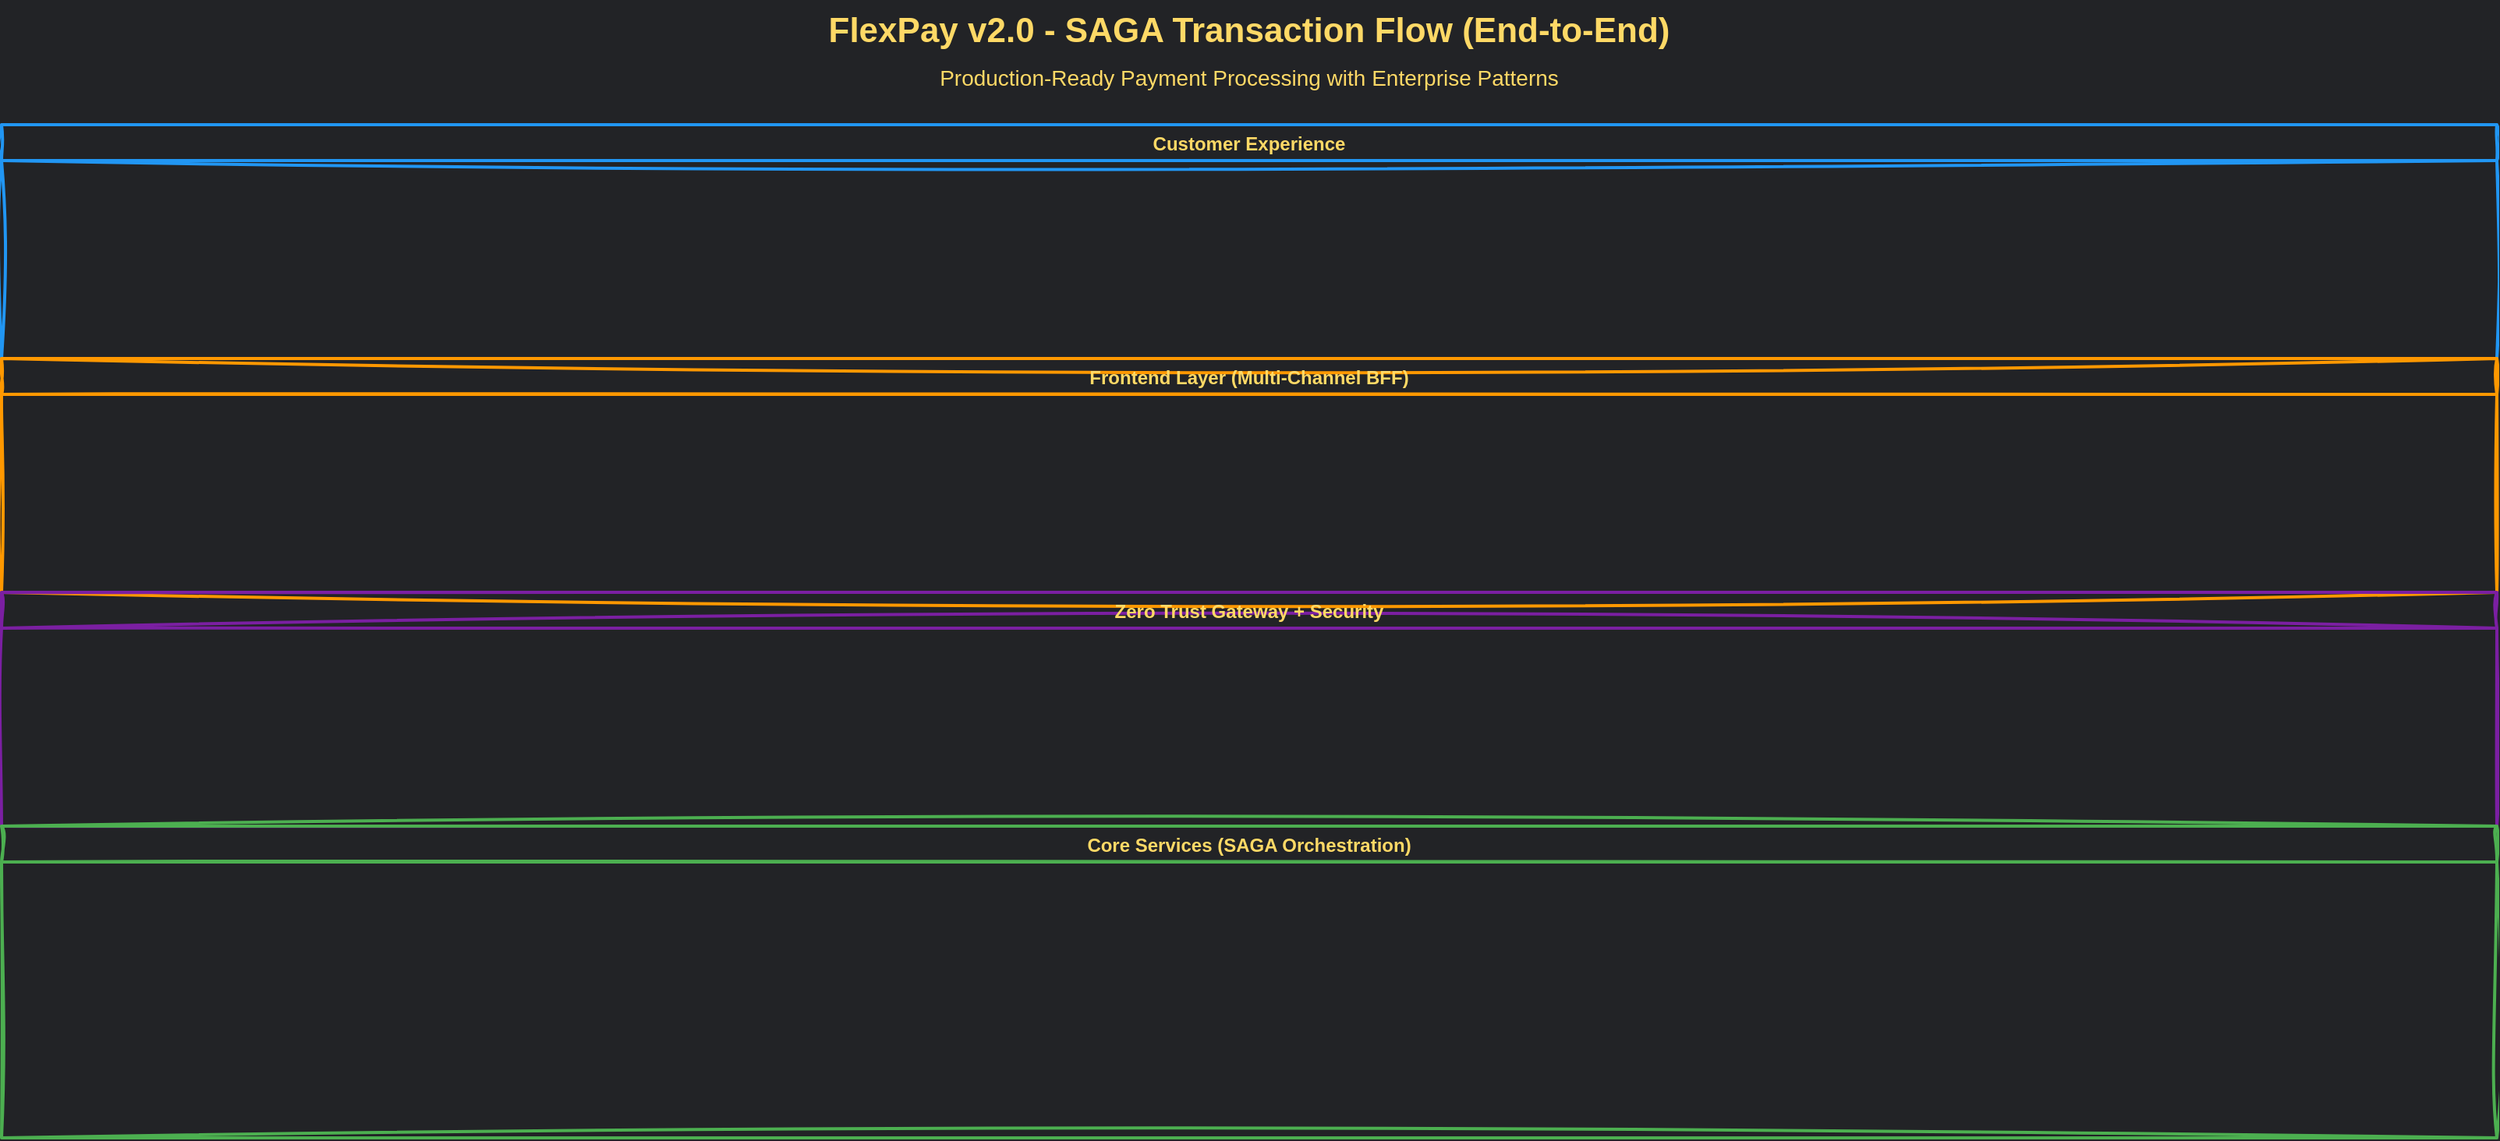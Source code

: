 <mxfile version="24.7.17" type="device">
  <diagram name="Transaction-Flow-v2" id="transaction_flow_v2">
    <mxGraphModel dx="1800" dy="1200" grid="0" gridSize="10" guides="1" tooltips="1" connect="1" arrows="1" fold="1" page="1" pageScale="1" pageWidth="1800" pageHeight="1400" background="light-dark(#222326, #121212)" math="0" shadow="0">
      <root>
        <mxCell id="0" />
        <mxCell id="1" parent="0" />

        <!-- Title -->
        <mxCell id="title" value="FlexPay v2.0 - SAGA Transaction Flow (End-to-End)" style="text;html=1;strokeColor=none;fillColor=none;align=center;verticalAlign=middle;whiteSpace=wrap;rounded=0;fontSize=22;fontStyle=1;fontColor=#FFD966;sketch=1;curveFitting=1;jiggle=2;" vertex="1" parent="1">
          <mxGeometry x="500" y="20" width="800" height="40" as="geometry" />
        </mxCell>

        <mxCell id="subtitle" value="Production-Ready Payment Processing with Enterprise Patterns" style="text;html=1;strokeColor=none;fillColor=none;align=center;verticalAlign=middle;whiteSpace=wrap;rounded=0;fontSize=14;fontColor=#FFD966;sketch=1;curveFitting=1;jiggle=2;" vertex="1" parent="1">
          <mxGeometry x="500" y="60" width="800" height="20" as="geometry" />
        </mxCell>

        <!-- Swimlanes -->
        <mxCell id="customer_lane" value="Customer Experience" style="swimlane;fillColor=none;strokeColor=#2196f3;strokeWidth=2;fontColor=#FFD966;sketch=1;curveFitting=1;jiggle=2;" vertex="1" parent="1">
          <mxGeometry x="100" y="100" width="1600" height="150" as="geometry" />
        </mxCell>

        <mxCell id="frontend_lane" value="Frontend Layer (Multi-Channel BFF)" style="swimlane;fillColor=none;strokeColor=#ff9800;strokeWidth=2;fontColor=#FFD966;sketch=1;curveFitting=1;jiggle=2;" vertex="1" parent="1">
          <mxGeometry x="100" y="250" width="1600" height="150" as="geometry" />
        </mxCell>

        <mxCell id="zerotrust_lane" value="Zero Trust Gateway + Security" style="swimlane;fillColor=none;strokeColor=#7b1fa2;strokeWidth=2;fontColor=#FFD966;sketch=1;curveFitting=1;jiggle=2;" vertex="1" parent="1">
          <mxGeometry x="100" y="400" width="1600" height="150" as="geometry" />
        </mxCell>

        <mxCell id="services_lane" value="Core Services (SAGA Orchestration)" style="swimlane;fillColor=none;strokeColor=#4caf50;strokeWidth=2;fontColor=#FFD966;sketch=1;curveFitting=1;jiggle=2;" vertex="1" parent="1">
          <mxGeometry x="100" y="550" width="1600" height="200" as="geometry" />
        </mxCell>

        <mxCell id="events_lane" value="Event Streaming & Async Processing" style="swimlane;fillColor=none;strokeColor=#c2185b;strokeWidth=2;fontColor=#FFD966;sketch=1;curveFitting=1;jiggle=2;" vertex="1" parent="1">
          <mxGeometry x="100" y="750" width="1600" height="150" as="geometry" />
        </mxCell>

        <mxCell id="external_lane" value="External Systems & Networks" style="swimlane;fillColor=none;strokeColor=#ff5722;strokeWidth=2;fontColor=#FFD966;sketch=1;curveFitting=1;jiggle=2;" vertex="1" parent="1">
          <mxGeometry x="100" y="900" width="1600" height="200" as="geometry" />
        </mxCell>

        <mxCell id="observability_lane" value="Observability & Incident Response" style="swimlane;fillColor=none;strokeColor=#795548;strokeWidth=2;fontColor=#FFD966;sketch=1;curveFitting=1;jiggle=2;" vertex="1" parent="1">
          <mxGeometry x="100" y="1100" width="1600" height="120" as="geometry" />
        </mxCell>

        <!-- Customer Experience Layer -->
        <mxCell id="customer_action" value="&lt;b&gt;1. Customer&lt;/b&gt;&lt;br/&gt;Initiates Payment&lt;br/&gt;Card/PIX/Boleto" style="rounded=1;whiteSpace=wrap;html=1;fillColor=#2196f3;fontColor=#FFD966;align=center;sketch=1;curveFitting=1;jiggle=2;" vertex="1" parent="1">
          <mxGeometry x="150" y="140" width="130" height="70" as="geometry" />
        </mxCell>

        <mxCell id="payment_confirmation" value="&lt;b&gt;12. Payment&lt;/b&gt;&lt;br/&gt;Confirmation&lt;br/&gt;Real-time status" style="rounded=1;whiteSpace=wrap;html=1;fillColor=#2196f3;fontColor=#FFD966;align=center;sketch=1;curveFitting=1;jiggle=2;" vertex="1" parent="1">
          <mxGeometry x="1520" y="140" width="130" height="70" as="geometry" />
        </mxCell>

        <!-- Frontend Layer -->
        <mxCell id="checkout_widget" value="&lt;b&gt;2. Checkout&lt;/b&gt;&lt;br/&gt;Widget/SDK&lt;br/&gt;PCI-compliant" style="rounded=1;whiteSpace=wrap;html=1;fillColor=#ff9800;fontColor=#FFD966;align=center;sketch=1;curveFitting=1;jiggle=2;" vertex="1" parent="1">
          <mxGeometry x="150" y="290" width="130" height="70" as="geometry" />
        </mxCell>

        <mxCell id="checkout_bff" value="&lt;b&gt;3. Checkout BFF&lt;/b&gt;&lt;br/&gt;TypeScript&lt;br/&gt;Optimized API" style="rounded=1;whiteSpace=wrap;html=1;fillColor=#ff9800;fontColor=#FFD966;align=center;sketch=1;curveFitting=1;jiggle=2;" vertex="1" parent="1">
          <mxGeometry x="320" y="290" width="130" height="70" as="geometry" />
        </mxCell>

        <mxCell id="merchant_notification" value="&lt;b&gt;11. Merchant&lt;/b&gt;&lt;br/&gt;Dashboard&lt;br/&gt;Real-time update" style="rounded=1;whiteSpace=wrap;html=1;fillColor=#ff9800;fontColor=#FFD966;align=center;sketch=1;curveFitting=1;jiggle=2;" vertex="1" parent="1">
          <mxGeometry x="1350" y="290" width="130" height="70" as="geometry" />
        </mxCell>

        <!-- Zero Trust Gateway -->
        <mxCell id="kong_gateway" value="&lt;b&gt;4. Kong Gateway&lt;/b&gt;&lt;br/&gt;Rate limiting&lt;br/&gt;Circuit breakers" style="rounded=1;whiteSpace=wrap;html=1;fillColor=#7b1fa2;fontColor=#FFD966;align=center;sketch=1;curveFitting=1;jiggle=2;" vertex="1" parent="1">
          <mxGeometry x="150" y="440" width="130" height="70" as="geometry" />
        </mxCell>

        <mxCell id="auth0_sso" value="&lt;b&gt;Auth0 + JWT&lt;/b&gt;&lt;br/&gt;Validation&lt;br/&gt;Enterprise SSO" style="rounded=1;whiteSpace=wrap;html=1;fillColor=#7b1fa2;fontColor=#FFD966;align=center;sketch=1;curveFitting=1;jiggle=2;" vertex="1" parent="1">
          <mxGeometry x="320" y="440" width="130" height="70" as="geometry" />
        </mxCell>

        <mxCell id="pci_vault" value="&lt;b&gt;PCI Vault&lt;/b&gt;&lt;br/&gt;Tokenization&lt;br/&gt;Secure isolation" style="rounded=1;whiteSpace=wrap;html=1;fillColor=#d32f2f;fontColor=#FFD966;align=center;sketch=1;curveFitting=1;jiggle=2;" vertex="1" parent="1">
          <mxGeometry x="490" y="440" width="130" height="70" as="geometry" />
        </mxCell>

        <!-- Core Services (SAGA) -->
        <mxCell id="saga_orchestrator" value="&lt;b&gt;5. SAGA Engine&lt;/b&gt;&lt;br/&gt;Transaction coordinator&lt;br/&gt;State machine" style="rounded=1;whiteSpace=wrap;html=1;fillColor=#4caf50;fontColor=#FFD966;align=center;sketch=1;curveFitting=1;jiggle=2;" vertex="1" parent="1">
          <mxGeometry x="150" y="590" width="130" height="70" as="geometry" />
        </mxCell>

        <mxCell id="payment_service" value="&lt;b&gt;6. Payment Service&lt;/b&gt;&lt;br/&gt;Java Spring Boot&lt;br/&gt;Multi-rail routing" style="rounded=1;whiteSpace=wrap;html=1;fillColor=#4caf50;fontColor=#FFD966;align=center;sketch=1;curveFitting=1;jiggle=2;" vertex="1" parent="1">
          <mxGeometry x="320" y="590" width="130" height="70" as="geometry" />
        </mxCell>

        <mxCell id="fraud_ml" value="&lt;b&gt;7. Fraud ML&lt;/b&gt;&lt;br/&gt;Python FastAPI&lt;br/&gt;Real-time scoring" style="rounded=1;whiteSpace=wrap;html=1;fillColor=#4caf50;fontColor=#FFD966;align=center;sketch=1;curveFitting=1;jiggle=2;" vertex="1" parent="1">
          <mxGeometry x="490" y="590" width="130" height="70" as="geometry" />
        </mxCell>

        <mxCell id="clearing_service" value="&lt;b&gt;8. Clearing Service&lt;/b&gt;&lt;br/&gt;Java Spring Boot&lt;br/&gt;TCR processing" style="rounded=1;whiteSpace=wrap;html=1;fillColor=#4caf50;fontColor=#FFD966;align=center;sketch=1;curveFitting=1;jiggle=2;" vertex="1" parent="1">
          <mxGeometry x="660" y="590" width="130" height="70" as="geometry" />
        </mxCell>

        <mxCell id="network_adapters" value="&lt;b&gt;Network Adapters&lt;/b&gt;&lt;br/&gt;Java jPOS&lt;br/&gt;ISO8583 dynamic" style="rounded=1;whiteSpace=wrap;html=1;fillColor=#4caf50;fontColor=#FFD966;align=center;sketch=1;curveFitting=1;jiggle=2;" vertex="1" parent="1">
          <mxGeometry x="830" y="590" width="130" height="70" as="geometry" />
        </mxCell>

        <mxCell id="saga_compensate" value="&lt;b&gt;Compensation&lt;/b&gt;&lt;br/&gt;Automatic rollback&lt;br/&gt;if failure" style="rounded=1;whiteSpace=wrap;html=1;fillColor=#ff6b6b;fontColor=#FFD966;align=center;sketch=1;curveFitting=1;jiggle=2;" vertex="1" parent="1">
          <mxGeometry x="150" y="680" width="130" height="50" as="geometry" />
        </mxCell>

        <!-- Event Streaming -->
        <mxCell id="kafka_events" value="&lt;b&gt;9. Kafka MSK&lt;/b&gt;&lt;br/&gt;Event streaming&lt;br/&gt;Audit trail" style="rounded=1;whiteSpace=wrap;html=1;fillColor=#c2185b;fontColor=#FFD966;align=center;sketch=1;curveFitting=1;jiggle=2;" vertex="1" parent="1">
          <mxGeometry x="150" y="790" width="130" height="70" as="geometry" />
        </mxCell>

        <mxCell id="sns_sqs" value="&lt;b&gt;SNS/SQS&lt;/b&gt;&lt;br/&gt;Fan-out pattern&lt;br/&gt;Async processing" style="rounded=1;whiteSpace=wrap;html=1;fillColor=#c2185b;fontColor=#FFD966;align=center;sketch=1;curveFitting=1;jiggle=2;" vertex="1" parent="1">
          <mxGeometry x="320" y="790" width="130" height="70" as="geometry" />
        </mxCell>

        <mxCell id="webhook_svix" value="&lt;b&gt;10. Svix Webhooks&lt;/b&gt;&lt;br/&gt;Reliable delivery&lt;br/&gt;Retry automation" style="rounded=1;whiteSpace=wrap;html=1;fillColor=#c2185b;fontColor=#FFD966;align=center;sketch=1;curveFitting=1;jiggle=2;" vertex="1" parent="1">
          <mxGeometry x="490" y="790" width="130" height="70" as="geometry" />
        </mxCell>

        <mxCell id="event_store" value="&lt;b&gt;Event Store&lt;/b&gt;&lt;br/&gt;S3 + Kafka&lt;br/&gt;Compliance audit" style="rounded=1;whiteSpace=wrap;html=1;fillColor=#c2185b;fontColor=#FFD966;align=center;sketch=1;curveFitting=1;jiggle=2;" vertex="1" parent="1">
          <mxGeometry x="660" y="790" width="130" height="70" as="geometry" />
        </mxCell>

        <mxCell id="billing_lago" value="&lt;b&gt;Lago Billing&lt;/b&gt;&lt;br/&gt;Usage tracking&lt;br/&gt;Volume pricing" style="rounded=1;whiteSpace=wrap;html=1;fillColor=#c2185b;fontColor=#FFD966;align=center;sketch=1;curveFitting=1;jiggle=2;" vertex="1" parent="1">
          <mxGeometry x="830" y="790" width="130" height="70" as="geometry" />
        </mxCell>

        <!-- External Systems -->
        <mxCell id="mastercard" value="&lt;b&gt;Mastercard&lt;/b&gt;&lt;br/&gt;Network processing&lt;br/&gt;MDES tokens" style="rounded=1;whiteSpace=wrap;html=1;fillColor=#ff5722;fontColor=#FFD966;align=center;sketch=1;curveFitting=1;jiggle=2;" vertex="1" parent="1">
          <mxGeometry x="150" y="950" width="130" height="80" as="geometry" />
        </mxCell>

        <mxCell id="visa" value="&lt;b&gt;Visa&lt;/b&gt;&lt;br/&gt;VIP support&lt;br/&gt;BASE24 clearing" style="rounded=1;whiteSpace=wrap;html=1;fillColor=#ff5722;fontColor=#FFD966;align=center;sketch=1;curveFitting=1;jiggle=2;" vertex="1" parent="1">
          <mxGeometry x="320" y="950" width="130" height="80" as="geometry" />
        </mxCell>

        <mxCell id="banks_pix" value="&lt;b&gt;Banking APIs&lt;/b&gt;&lt;br/&gt;PIX integration&lt;br/&gt;Open Banking" style="rounded=1;whiteSpace=wrap;html=1;fillColor=#ff5722;fontColor=#FFD966;align=center;sketch=1;curveFitting=1;jiggle=2;" vertex="1" parent="1">
          <mxGeometry x="490" y="950" width="130" height="80" as="geometry" />
        </mxCell>

        <mxCell id="bureaus" value="&lt;b&gt;Credit Bureaus&lt;/b&gt;&lt;br/&gt;Serasa/SPC&lt;br/&gt;Risk intelligence" style="rounded=1;whiteSpace=wrap;html=1;fillColor=#ff5722;fontColor=#FFD966;align=center;sketch=1;curveFitting=1;jiggle=2;" vertex="1" parent="1">
          <mxGeometry x="660" y="950" width="130" height="80" as="geometry" />
        </mxCell>

        <mxCell id="third_party_apis" value="&lt;b&gt;Third-party APIs&lt;/b&gt;&lt;br/&gt;SendGrid/Twilio&lt;br/&gt;Communication" style="rounded=1;whiteSpace=wrap;html=1;fillColor=#ff5722;fontColor=#FFD966;align=center;sketch=1;curveFitting=1;jiggle=2;" vertex="1" parent="1">
          <mxGeometry x="830" y="950" width="130" height="80" as="geometry" />
        </mxCell>

        <mxCell id="ecommerce" value="&lt;b&gt;E-commerce&lt;/b&gt;&lt;br/&gt;Shopify/WooCommerce&lt;br/&gt;Plugin integration" style="rounded=1;whiteSpace=wrap;html=1;fillColor=#ff5722;fontColor=#FFD966;align=center;sketch=1;curveFitting=1;jiggle=2;" vertex="1" parent="1">
          <mxGeometry x="1000" y="950" width="130" height="80" as="geometry" />
        </mxCell>

        <mxCell id="port_idp" value="&lt;b&gt;Port Platform&lt;/b&gt;&lt;br/&gt;IDP self-service&lt;br/&gt;Pulumi automation" style="rounded=1;whiteSpace=wrap;html=1;fillColor=#ff5722;fontColor=#FFD966;align=center;sketch=1;curveFitting=1;jiggle=2;" vertex="1" parent="1">
          <mxGeometry x="1170" y="950" width="130" height="80" as="geometry" />
        </mxCell>

        <!-- Observability -->
        <mxCell id="newrelic_apm" value="&lt;b&gt;New Relic APM&lt;/b&gt;&lt;br/&gt;Performance monitoring" style="rounded=1;whiteSpace=wrap;html=1;fillColor=#795548;fontColor=#FFD966;align=center;sketch=1;curveFitting=1;jiggle=2;" vertex="1" parent="1">
          <mxGeometry x="150" y="1140" width="130" height="50" as="geometry" />
        </mxCell>

        <mxCell id="incident_io" value="&lt;b&gt;Incident.io&lt;/b&gt;&lt;br/&gt;Response automation" style="rounded=1;whiteSpace=wrap;html=1;fillColor=#795548;fontColor=#FFD966;align=center;sketch=1;curveFitting=1;jiggle=2;" vertex="1" parent="1">
          <mxGeometry x="320" y="1140" width="130" height="50" as="geometry" />
        </mxCell>

        <mxCell id="k6_performance" value="&lt;b&gt;K6 Testing&lt;/b&gt;&lt;br/&gt;Load testing" style="rounded=1;whiteSpace=wrap;html=1;fillColor=#795548;fontColor=#FFD966;align=center;sketch=1;curveFitting=1;jiggle=2;" vertex="1" parent="1">
          <mxGeometry x="490" y="1140" width="130" height="50" as="geometry" />
        </mxCell>

        <mxCell id="cloudwatch_s3" value="&lt;b&gt;CloudWatch → S3&lt;/b&gt;&lt;br/&gt;Log archiving" style="rounded=1;whiteSpace=wrap;html=1;fillColor=#795548;fontColor=#FFD966;align=center;sketch=1;curveFitting=1;jiggle=2;" vertex="1" parent="1">
          <mxGeometry x="660" y="1140" width="130" height="50" as="geometry" />
        </mxCell>

        <!-- SAGA Flow States -->
        <mxCell id="saga_states" value="&lt;b&gt;SAGA States:&lt;/b&gt; START → RESERVE → VERIFY → PROCESS → UPDATE → SETTLE → NOTIFY → COMPLETE" style="text;html=1;strokeColor=none;fillColor=none;align=center;verticalAlign=middle;whiteSpace=wrap;rounded=0;fontSize=14;fontStyle=1;fontColor=#FFD966;sketch=1;curveFitting=1;jiggle=2;" vertex="1" parent="1">
          <mxGeometry x="100" y="1250" width="1600" height="30" as="geometry" />
        </mxCell>

        <mxCell id="compensation_note" value="&lt;b&gt;Compensation Actions:&lt;/b&gt; Each step has automatic rollback logic for failure scenarios (SAGA Pattern)" style="text;html=1;strokeColor=none;fillColor=none;align=center;verticalAlign=middle;whiteSpace=wrap;rounded=0;fontSize=12;fontColor=#FFD966;sketch=1;curveFitting=1;jiggle=2;" vertex="1" parent="1">
          <mxGeometry x="100" y="1280" width="1600" height="20" as="geometry" />
        </mxCell>

        <!-- Flow Arrows (Main Path) -->
        <mxCell id="arrow1" value="" style="endArrow=classic;html=1;strokeColor=#FFD966;strokeWidth=2;sketch=1;curveFitting=1;jiggle=2;" edge="1" parent="1" source="customer_action" target="checkout_widget">
          <mxGeometry width="50" height="50" relative="1" as="geometry">
            <mxPoint x="400" y="300" as="sourcePoint" />
            <mxPoint x="450" y="250" as="targetPoint" />
          </mxGeometry>
        </mxCell>

        <mxCell id="arrow2" value="" style="endArrow=classic;html=1;strokeColor=#FFD966;strokeWidth=2;sketch=1;curveFitting=1;jiggle=2;" edge="1" parent="1" source="checkout_widget" target="checkout_bff">
          <mxGeometry width="50" height="50" relative="1" as="geometry">
            <mxPoint x="400" y="300" as="sourcePoint" />
            <mxPoint x="450" y="250" as="targetPoint" />
          </mxGeometry>
        </mxCell>

        <mxCell id="arrow3" value="" style="endArrow=classic;html=1;strokeColor=#FFD966;strokeWidth=2;sketch=1;curveFitting=1;jiggle=2;" edge="1" parent="1" source="checkout_bff" target="kong_gateway">
          <mxGeometry width="50" height="50" relative="1" as="geometry">
            <mxPoint x="400" y="400" as="sourcePoint" />
            <mxPoint x="450" y="350" as="targetPoint" />
          </mxGeometry>
        </mxCell>

        <mxCell id="arrow4" value="" style="endArrow=classic;html=1;strokeColor=#FFD966;strokeWidth=2;sketch=1;curveFitting=1;jiggle=2;" edge="1" parent="1" source="kong_gateway" target="saga_orchestrator">
          <mxGeometry width="50" height="50" relative="1" as="geometry">
            <mxPoint x="400" y="500" as="sourcePoint" />
            <mxPoint x="450" y="450" as="targetPoint" />
          </mxGeometry>
        </mxCell>

        <mxCell id="arrow5" value="" style="endArrow=classic;html=1;strokeColor=#FFD966;strokeWidth=2;sketch=1;curveFitting=1;jiggle=2;" edge="1" parent="1" source="saga_orchestrator" target="payment_service">
          <mxGeometry width="50" height="50" relative="1" as="geometry">
            <mxPoint x="400" y="600" as="sourcePoint" />
            <mxPoint x="450" y="550" as="targetPoint" />
          </mxGeometry>
        </mxCell>

        <mxCell id="arrow6" value="" style="endArrow=classic;html=1;strokeColor=#FFD966;strokeWidth=2;sketch=1;curveFitting=1;jiggle=2;" edge="1" parent="1" source="payment_service" target="fraud_ml">
          <mxGeometry width="50" height="50" relative="1" as="geometry">
            <mxPoint x="400" y="600" as="sourcePoint" />
            <mxPoint x="450" y="550" as="targetPoint" />
          </mxGeometry>
        </mxCell>

        <mxCell id="arrow7" value="" style="endArrow=classic;html=1;strokeColor=#FFD966;strokeWidth=2;sketch=1;curveFitting=1;jiggle=2;" edge="1" parent="1" source="network_adapters" target="mastercard">
          <mxGeometry width="50" height="50" relative="1" as="geometry">
            <mxPoint x="400" y="700" as="sourcePoint" />
            <mxPoint x="450" y="650" as="targetPoint" />
          </mxGeometry>
        </mxCell>

        <mxCell id="arrow8" value="" style="endArrow=classic;html=1;strokeColor=#FFD966;strokeWidth=2;sketch=1;curveFitting=1;jiggle=2;" edge="1" parent="1" source="kafka_events" target="webhook_svix">
          <mxGeometry width="50" height="50" relative="1" as="geometry">
            <mxPoint x="400" y="800" as="sourcePoint" />
            <mxPoint x="450" y="750" as="targetPoint" />
          </mxGeometry>
        </mxCell>

        <!-- Success Path -->
        <mxCell id="success_arrow1" value="Success" style="endArrow=classic;html=1;strokeColor=#4caf50;strokeWidth=2;sketch=1;curveFitting=1;jiggle=2;fontColor=#FFD966;" edge="1" parent="1" source="webhook_svix" target="merchant_notification">
          <mxGeometry width="50" height="50" relative="1" as="geometry">
            <mxPoint x="800" y="500" as="sourcePoint" />
            <mxPoint x="850" y="450" as="targetPoint" />
            <Array as="points">
              <mxPoint x="1000" y="825" />
              <mxPoint x="1200" y="600" />
              <mxPoint x="1350" y="400" />
            </Array>
          </mxGeometry>
        </mxCell>

        <mxCell id="success_arrow2" value="Success" style="endArrow=classic;html=1;strokeColor=#4caf50;strokeWidth=2;sketch=1;curveFitting=1;jiggle=2;fontColor=#FFD966;" edge="1" parent="1" source="merchant_notification" target="payment_confirmation">
          <mxGeometry width="50" height="50" relative="1" as="geometry">
            <mxPoint x="1400" y="300" as="sourcePoint" />
            <mxPoint x="1450" y="250" as="targetPoint" />
          </mxGeometry>
        </mxCell>

        <!-- Failure Path -->
        <mxCell id="failure_arrow" value="Failure" style="endArrow=classic;html=1;strokeColor=#ff6b6b;strokeWidth=2;sketch=1;curveFitting=1;jiggle=2;fontColor=#FFD966;" edge="1" parent="1" source="fraud_ml" target="saga_compensate">
          <mxGeometry width="50" height="50" relative="1" as="geometry">
            <mxPoint x="400" y="650" as="sourcePoint" />
            <mxPoint x="450" y="600" as="targetPoint" />
            <Array as="points">
              <mxPoint x="400" y="650" />
              <mxPoint x="280" y="690" />
            </Array>
          </mxGeometry>
        </mxCell>

      </root>
    </mxGraphModel>
  </diagram>
</mxfile>